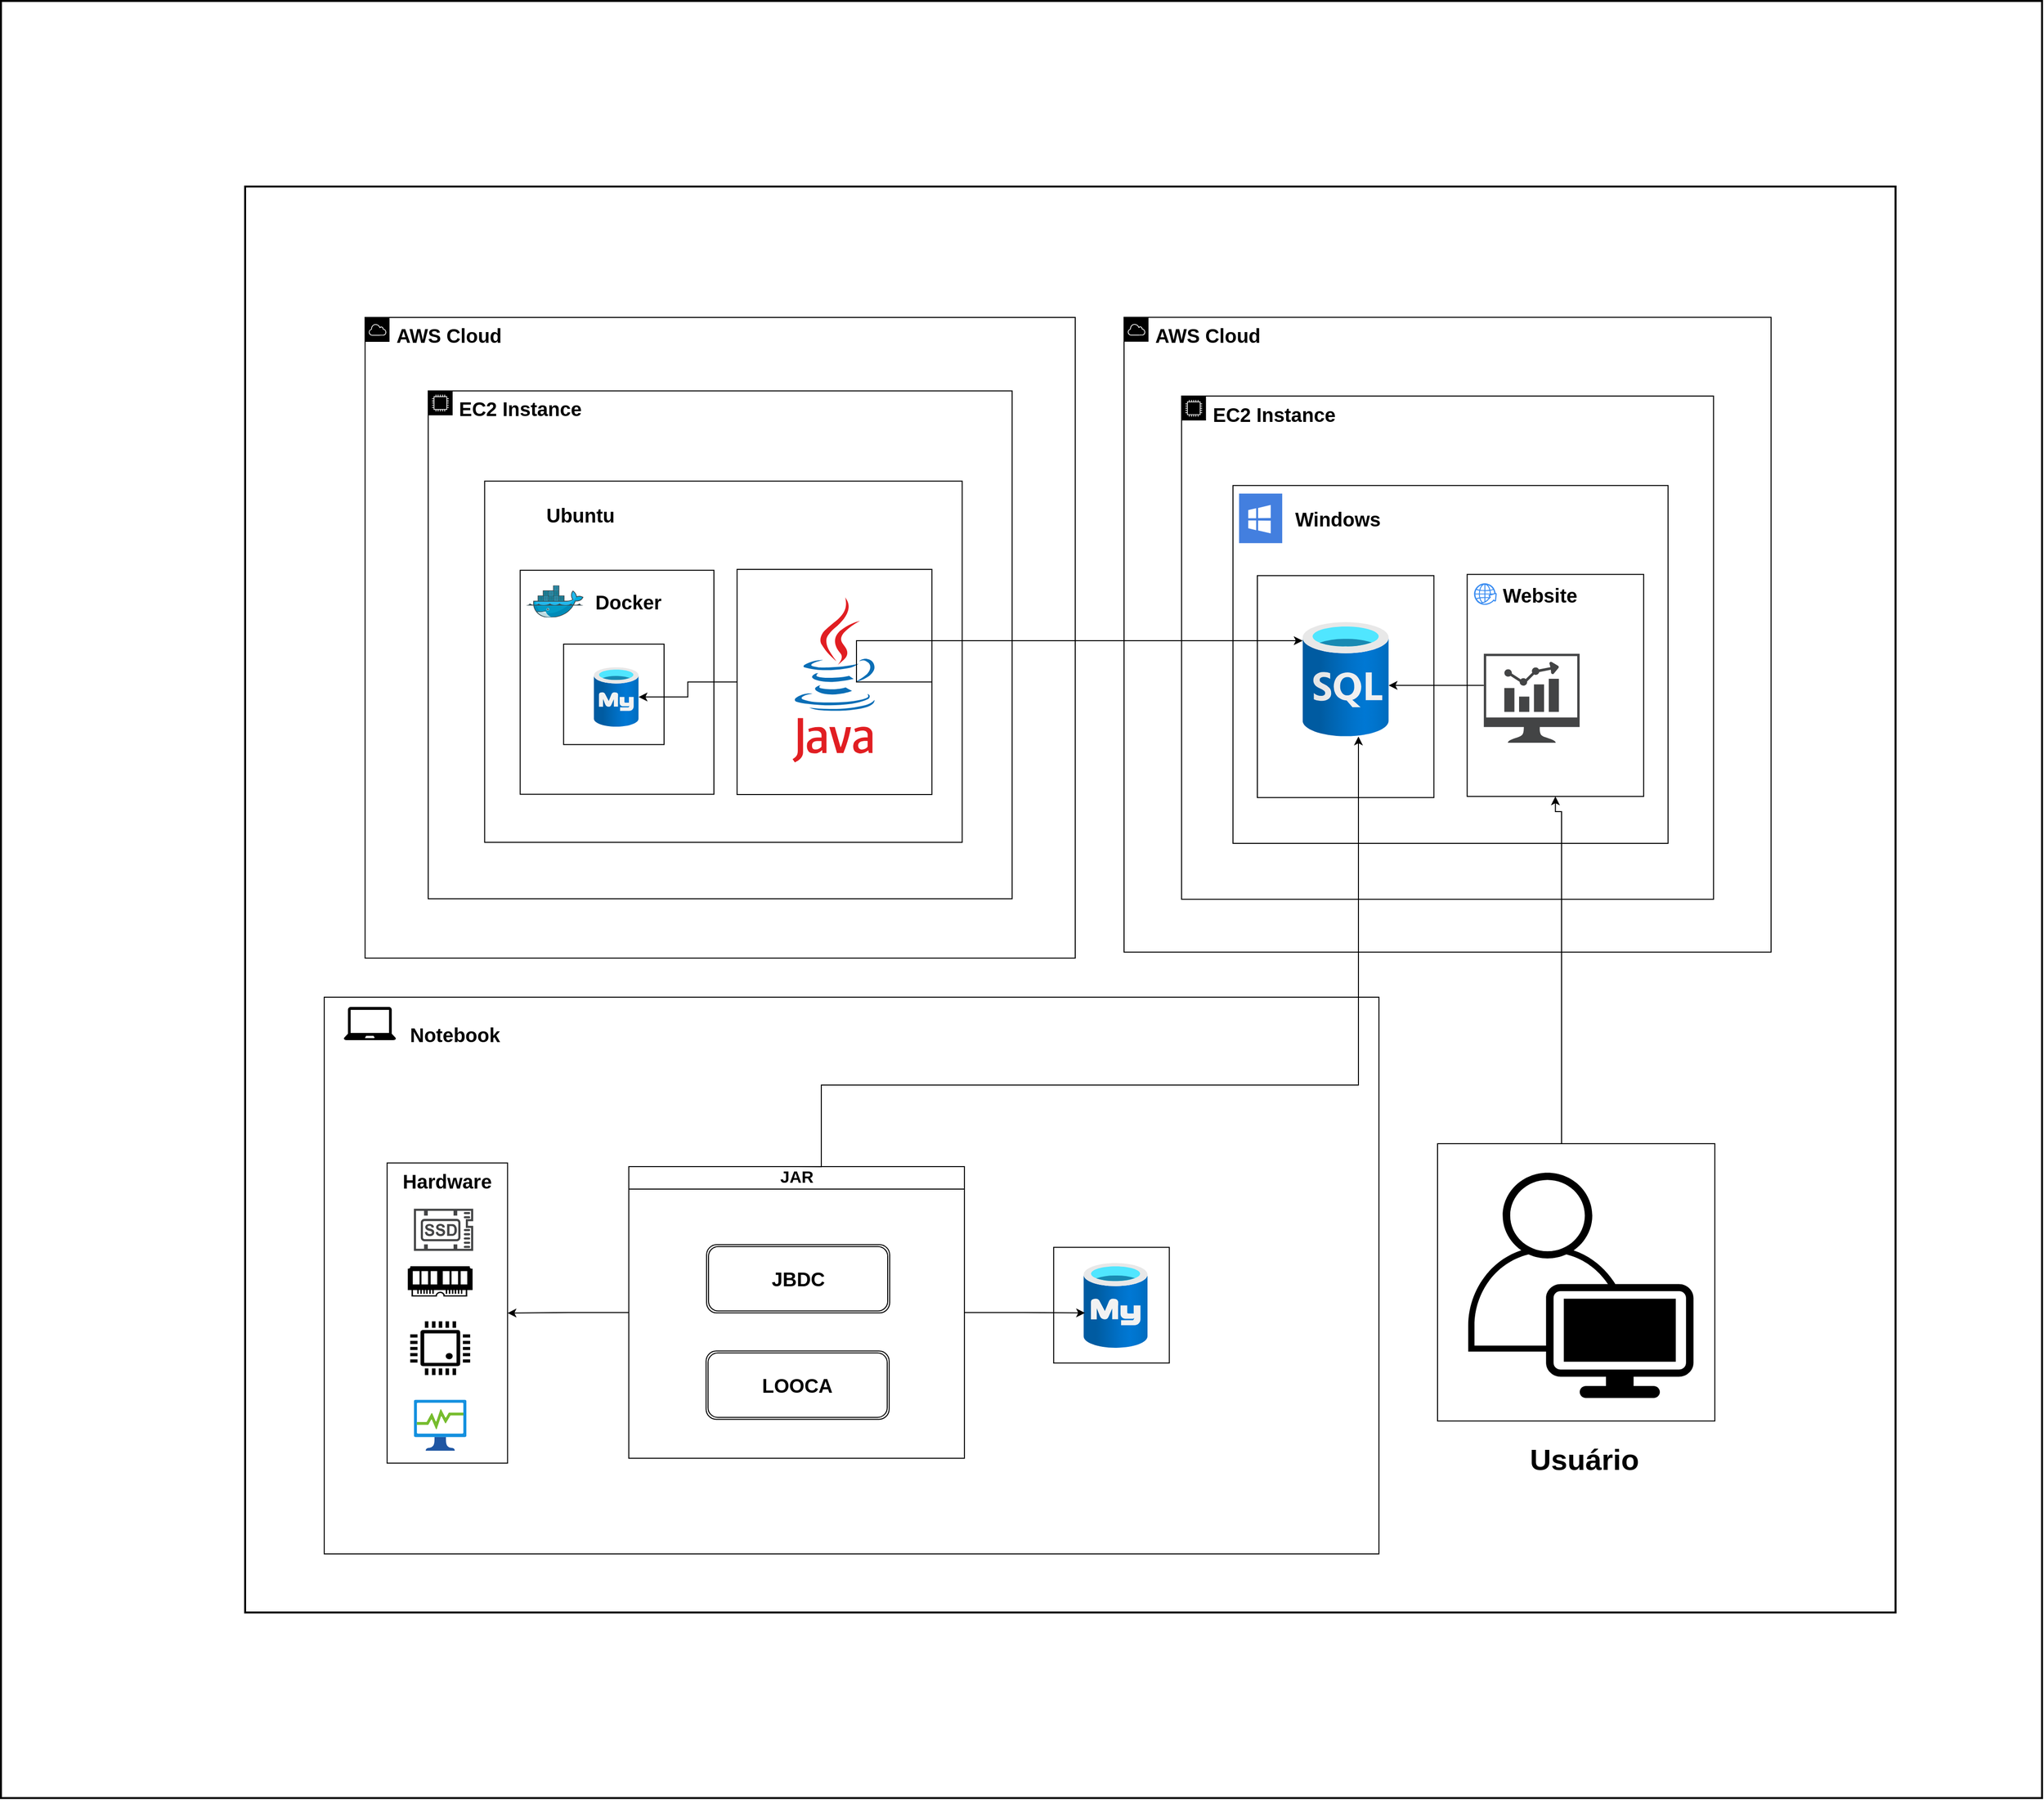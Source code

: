 <mxfile version="24.4.9" type="device">
  <diagram name="Página-1" id="wxguMzeADcbxFIUOfRZI">
    <mxGraphModel dx="2706" dy="2780" grid="1" gridSize="10" guides="1" tooltips="1" connect="1" arrows="1" fold="1" page="1" pageScale="1" pageWidth="1169" pageHeight="827" math="0" shadow="0">
      <root>
        <mxCell id="0" />
        <mxCell id="1" parent="0" />
        <mxCell id="gs14s6_uqZ4IPIT_ADO6-134" value="&lt;span style=&quot;color: rgba(0, 0, 0, 0); font-family: monospace; font-size: 0px; text-align: start; text-wrap: nowrap;&quot;&gt;%3CmxGraphModel%3E%3Croot%3E%3CmxCell%20id%3D%220%22%2F%3E%3CmxCell%20id%3D%221%22%20parent%3D%220%22%2F%3E%3CmxCell%20id%3D%222%22%20value%3D%22%22%20style%3D%22image%3Baspect%3Dfixed%3Bhtml%3D1%3Bpoints%3D%5B%5D%3Balign%3Dcenter%3BfontSize%3D12%3Bimage%3Dimg%2Flib%2Fazure2%2Fdatabases%2FAzure_Database_MySQL_Server.svg%3B%22%20vertex%3D%221%22%20parent%3D%221%22%3E%3CmxGeometry%20x%3D%221190%22%20y%3D%221290%22%20width%3D%22108%22%20height%3D%22144%22%20as%3D%22geometry%22%2F%3E%3C%2FmxCell%3E%3C%2Froot%3E%3C%2FmxGraphModel%3E&lt;/span&gt;" style="rounded=0;whiteSpace=wrap;html=1;movable=1;resizable=1;rotatable=1;deletable=1;editable=1;locked=0;connectable=1;strokeWidth=2;" parent="1" vertex="1">
          <mxGeometry x="-210" y="-960" width="2090" height="1840" as="geometry" />
        </mxCell>
        <mxCell id="V4ww9OiPD4fd1aAm5mkG-227" value="" style="group;strokeWidth=1;movable=1;resizable=1;rotatable=1;deletable=1;editable=1;locked=0;connectable=1;" parent="1" vertex="1" connectable="0">
          <mxGeometry x="100" y="-730" width="1630" height="1420" as="geometry" />
        </mxCell>
        <mxCell id="V4ww9OiPD4fd1aAm5mkG-1" value="&lt;span style=&quot;color: rgba(0, 0, 0, 0); font-family: monospace; font-size: 0px; text-align: start; text-wrap: nowrap;&quot;&gt;%3CmxGraphModel%3E%3Croot%3E%3CmxCell%20id%3D%220%22%2F%3E%3CmxCell%20id%3D%221%22%20parent%3D%220%22%2F%3E%3CmxCell%20id%3D%222%22%20value%3D%22%22%20style%3D%22image%3Baspect%3Dfixed%3Bhtml%3D1%3Bpoints%3D%5B%5D%3Balign%3Dcenter%3BfontSize%3D12%3Bimage%3Dimg%2Flib%2Fazure2%2Fdatabases%2FAzure_Database_MySQL_Server.svg%3B%22%20vertex%3D%221%22%20parent%3D%221%22%3E%3CmxGeometry%20x%3D%221190%22%20y%3D%221290%22%20width%3D%22108%22%20height%3D%22144%22%20as%3D%22geometry%22%2F%3E%3C%2FmxCell%3E%3C%2Froot%3E%3C%2FmxGraphModel%3E&lt;/span&gt;" style="rounded=0;whiteSpace=wrap;html=1;movable=1;resizable=1;rotatable=1;deletable=1;editable=1;locked=0;connectable=1;strokeWidth=2;" parent="V4ww9OiPD4fd1aAm5mkG-227" vertex="1">
          <mxGeometry x="-60" y="-40" width="1690" height="1460" as="geometry" />
        </mxCell>
        <mxCell id="gs14s6_uqZ4IPIT_ADO6-72" value="" style="group" parent="V4ww9OiPD4fd1aAm5mkG-227" vertex="1" connectable="0">
          <mxGeometry x="41" y="850" width="1060" height="535.85" as="geometry" />
        </mxCell>
        <mxCell id="gs14s6_uqZ4IPIT_ADO6-34" value="" style="whiteSpace=wrap;html=1;movable=1;resizable=1;rotatable=1;deletable=1;editable=1;locked=0;connectable=1;" parent="gs14s6_uqZ4IPIT_ADO6-72" vertex="1">
          <mxGeometry x="-20" y="-60" width="1080" height="570" as="geometry" />
        </mxCell>
        <mxCell id="gs14s6_uqZ4IPIT_ADO6-52" value="" style="group" parent="gs14s6_uqZ4IPIT_ADO6-72" vertex="1" connectable="0">
          <mxGeometry x="44.397" y="109.765" width="123.324" height="307.342" as="geometry" />
        </mxCell>
        <mxCell id="gs14s6_uqZ4IPIT_ADO6-51" value="" style="rounded=0;whiteSpace=wrap;html=1;direction=south;" parent="gs14s6_uqZ4IPIT_ADO6-52" vertex="1">
          <mxGeometry width="123.324" height="307.342" as="geometry" />
        </mxCell>
        <mxCell id="V4ww9OiPD4fd1aAm5mkG-19" value="" style="sketch=0;pointerEvents=1;shadow=0;dashed=0;html=1;strokeColor=none;fillColor=#434445;aspect=fixed;labelPosition=center;verticalLabelPosition=bottom;verticalAlign=top;align=center;outlineConnect=0;shape=mxgraph.vvd.ssd;" parent="gs14s6_uqZ4IPIT_ADO6-52" vertex="1">
          <mxGeometry x="27.41" y="46.89" width="60.72" height="43.11" as="geometry" />
        </mxCell>
        <mxCell id="V4ww9OiPD4fd1aAm5mkG-20" value="" style="pointerEvents=1;shadow=0;dashed=0;html=1;strokeColor=none;fillColor=#000000;labelPosition=center;verticalLabelPosition=bottom;verticalAlign=top;align=center;outlineConnect=0;shape=mxgraph.veeam.ram;" parent="gs14s6_uqZ4IPIT_ADO6-52" vertex="1">
          <mxGeometry x="21.175" y="105.725" width="66.321" height="30.98" as="geometry" />
        </mxCell>
        <mxCell id="V4ww9OiPD4fd1aAm5mkG-21" value="" style="pointerEvents=1;shadow=0;dashed=0;html=1;strokeColor=none;fillColor=#000000;labelPosition=center;verticalLabelPosition=bottom;verticalAlign=top;align=center;outlineConnect=0;shape=mxgraph.veeam.cpu;" parent="gs14s6_uqZ4IPIT_ADO6-52" vertex="1">
          <mxGeometry x="23.638" y="162.048" width="61.388" height="55.076" as="geometry" />
        </mxCell>
        <mxCell id="V4ww9OiPD4fd1aAm5mkG-22" value="" style="image;aspect=fixed;html=1;points=[];align=center;fontSize=12;image=img/lib/azure2/general/Process_Explorer.svg;" parent="gs14s6_uqZ4IPIT_ADO6-52" vertex="1">
          <mxGeometry x="27.41" y="242.42" width="53.84" height="52.3" as="geometry" />
        </mxCell>
        <mxCell id="V4ww9OiPD4fd1aAm5mkG-209" value="&lt;b&gt;&lt;font style=&quot;font-size: 20px;&quot;&gt;Hardware&lt;/font&gt;&lt;/b&gt;" style="text;html=1;align=center;verticalAlign=middle;whiteSpace=wrap;rounded=0;" parent="gs14s6_uqZ4IPIT_ADO6-52" vertex="1">
          <mxGeometry x="20.554" width="82.216" height="36.881" as="geometry" />
        </mxCell>
        <mxCell id="V4ww9OiPD4fd1aAm5mkG-24" value="" style="group" parent="gs14s6_uqZ4IPIT_ADO6-72" vertex="1" connectable="0">
          <mxGeometry x="229.383" y="116.351" width="468.633" height="419.499" as="geometry" />
        </mxCell>
        <mxCell id="V4ww9OiPD4fd1aAm5mkG-8" value="&lt;font style=&quot;font-size: 17px;&quot;&gt;JAR&lt;/font&gt;" style="swimlane;whiteSpace=wrap;html=1;align=center;startSize=23;" parent="V4ww9OiPD4fd1aAm5mkG-24" vertex="1">
          <mxGeometry x="62.484" y="-2.797" width="343.664" height="298.597" as="geometry" />
        </mxCell>
        <mxCell id="V4ww9OiPD4fd1aAm5mkG-9" value="&lt;b&gt;&lt;font style=&quot;font-size: 20px;&quot;&gt;JBDC&lt;/font&gt;&lt;/b&gt;" style="shape=ext;double=1;rounded=1;whiteSpace=wrap;html=1;" parent="V4ww9OiPD4fd1aAm5mkG-8" vertex="1">
          <mxGeometry x="79.668" y="79.824" width="187.453" height="69.917" as="geometry" />
        </mxCell>
        <mxCell id="V4ww9OiPD4fd1aAm5mkG-10" value="&lt;b&gt;&lt;font style=&quot;font-size: 20px;&quot;&gt;LOOCA&lt;/font&gt;&lt;/b&gt;" style="shape=ext;double=1;rounded=1;whiteSpace=wrap;html=1;spacing=2;" parent="V4ww9OiPD4fd1aAm5mkG-8" vertex="1">
          <mxGeometry x="79.152" y="188.739" width="187.453" height="69.917" as="geometry" />
        </mxCell>
        <mxCell id="gs14s6_uqZ4IPIT_ADO6-68" value="" style="group" parent="gs14s6_uqZ4IPIT_ADO6-72" vertex="1" connectable="0">
          <mxGeometry x="760.986" y="215.003" width="138.715" height="152.002" as="geometry" />
        </mxCell>
        <mxCell id="gs14s6_uqZ4IPIT_ADO6-64" value="" style="whiteSpace=wrap;html=1;aspect=fixed;container=0;" parent="gs14s6_uqZ4IPIT_ADO6-68" vertex="1">
          <mxGeometry x="-34.074" y="-18.85" width="118.42" height="118.42" as="geometry" />
        </mxCell>
        <mxCell id="gs14s6_uqZ4IPIT_ADO6-66" value="" style="image;aspect=fixed;html=1;points=[];align=center;fontSize=12;image=img/lib/azure2/databases/Azure_Database_MySQL_Server.svg;container=0;" parent="gs14s6_uqZ4IPIT_ADO6-68" vertex="1">
          <mxGeometry x="-3.407" y="-3.03" width="65.42" height="87.23" as="geometry" />
        </mxCell>
        <mxCell id="gs14s6_uqZ4IPIT_ADO6-70" style="edgeStyle=orthogonalEdgeStyle;rounded=0;orthogonalLoop=1;jettySize=auto;html=1;exitX=0;exitY=0.5;exitDx=0;exitDy=0;entryX=0.5;entryY=0;entryDx=0;entryDy=0;" parent="gs14s6_uqZ4IPIT_ADO6-72" source="V4ww9OiPD4fd1aAm5mkG-8" target="gs14s6_uqZ4IPIT_ADO6-51" edge="1">
          <mxGeometry relative="1" as="geometry" />
        </mxCell>
        <mxCell id="gs14s6_uqZ4IPIT_ADO6-71" style="edgeStyle=orthogonalEdgeStyle;rounded=0;orthogonalLoop=1;jettySize=auto;html=1;exitX=1;exitY=0.5;exitDx=0;exitDy=0;entryX=0.022;entryY=0.588;entryDx=0;entryDy=0;entryPerimeter=0;" parent="gs14s6_uqZ4IPIT_ADO6-72" source="V4ww9OiPD4fd1aAm5mkG-8" target="gs14s6_uqZ4IPIT_ADO6-66" edge="1">
          <mxGeometry relative="1" as="geometry" />
        </mxCell>
        <mxCell id="gs14s6_uqZ4IPIT_ADO6-32" value="&lt;b&gt;&lt;font style=&quot;font-size: 20px;&quot;&gt;Notebook&lt;/font&gt;&lt;/b&gt;" style="text;html=1;align=center;verticalAlign=middle;whiteSpace=wrap;rounded=0;" parent="gs14s6_uqZ4IPIT_ADO6-72" vertex="1">
          <mxGeometry x="39" y="-60" width="150" height="75.85" as="geometry" />
        </mxCell>
        <mxCell id="gs14s6_uqZ4IPIT_ADO6-80" value="" style="group" parent="V4ww9OiPD4fd1aAm5mkG-227" vertex="1" connectable="0">
          <mxGeometry x="62.83" y="94" width="727.17" height="656" as="geometry" />
        </mxCell>
        <mxCell id="gs14s6_uqZ4IPIT_ADO6-78" value="" style="group" parent="gs14s6_uqZ4IPIT_ADO6-80" vertex="1" connectable="0">
          <mxGeometry x="64.637" y="75.2" width="597.895" height="520" as="geometry" />
        </mxCell>
        <mxCell id="gs14s6_uqZ4IPIT_ADO6-27" value="&lt;font size=&quot;1&quot; color=&quot;#000000&quot;&gt;&lt;b style=&quot;font-size: 20px;&quot;&gt;EC2 Instance&lt;/b&gt;&lt;/font&gt;" style="points=[[0,0],[0.25,0],[0.5,0],[0.75,0],[1,0],[1,0.25],[1,0.5],[1,0.75],[1,1],[0.75,1],[0.5,1],[0.25,1],[0,1],[0,0.75],[0,0.5],[0,0.25]];outlineConnect=0;gradientColor=none;html=1;whiteSpace=wrap;fontSize=12;fontStyle=0;container=1;pointerEvents=0;collapsible=0;recursiveResize=0;shape=mxgraph.aws4.group;grIcon=mxgraph.aws4.group_ec2_instance_contents;strokeColor=#000000;fillColor=default;verticalAlign=top;align=left;spacingLeft=30;fontColor=#D86613;dashed=0;" parent="gs14s6_uqZ4IPIT_ADO6-78" vertex="1">
          <mxGeometry width="597.895" height="520" as="geometry" />
        </mxCell>
        <mxCell id="gs14s6_uqZ4IPIT_ADO6-5" value="" style="whiteSpace=wrap;html=1;movable=1;resizable=1;rotatable=1;deletable=1;editable=1;locked=0;connectable=1;" parent="gs14s6_uqZ4IPIT_ADO6-78" vertex="1">
          <mxGeometry x="57.789" y="92.444" width="488.985" height="369.778" as="geometry" />
        </mxCell>
        <mxCell id="gs14s6_uqZ4IPIT_ADO6-2" value="" style="shape=image;html=1;verticalAlign=top;verticalLabelPosition=bottom;labelBackgroundColor=#ffffff;imageAspect=0;aspect=fixed;image=https://cdn1.iconfinder.com/data/icons/operating-system-flat-1/30/ubuntu-128.png;movable=1;resizable=1;rotatable=1;deletable=1;editable=1;locked=0;connectable=1;" parent="gs14s6_uqZ4IPIT_ADO6-78" vertex="1">
          <mxGeometry x="62.234" y="97.067" width="57.321" height="57.321" as="geometry" />
        </mxCell>
        <mxCell id="gs14s6_uqZ4IPIT_ADO6-12" value="" style="group" parent="gs14s6_uqZ4IPIT_ADO6-78" vertex="1" connectable="0">
          <mxGeometry x="94.199" y="206.801" width="222.266" height="254.222" as="geometry" />
        </mxCell>
        <mxCell id="gs14s6_uqZ4IPIT_ADO6-17" value="" style="group;fontSize=11;" parent="gs14s6_uqZ4IPIT_ADO6-12" vertex="1" connectable="0">
          <mxGeometry width="198.372" height="206.267" as="geometry" />
        </mxCell>
        <mxCell id="gs14s6_uqZ4IPIT_ADO6-8" value="" style="whiteSpace=wrap;html=1;" parent="gs14s6_uqZ4IPIT_ADO6-17" vertex="1">
          <mxGeometry y="-23.111" width="198.372" height="229.378" as="geometry" />
        </mxCell>
        <mxCell id="gs14s6_uqZ4IPIT_ADO6-9" value="" style="image;sketch=0;html=1;points=[];align=center;fontSize=12;image=img/lib/mscae/Docker.svg;clipPath=inset(0% 0% 33.33% 0%);movable=1;resizable=1;rotatable=1;deletable=1;editable=1;locked=0;connectable=1;aspect=fixed;" parent="gs14s6_uqZ4IPIT_ADO6-17" vertex="1">
          <mxGeometry x="6.09" y="-7.812" width="58.836" height="32.948" as="geometry" />
        </mxCell>
        <mxCell id="gs14s6_uqZ4IPIT_ADO6-11" value="" style="whiteSpace=wrap;html=1;aspect=fixed;" parent="gs14s6_uqZ4IPIT_ADO6-17" vertex="1">
          <mxGeometry x="44.453" y="52.508" width="102.85" height="102.85" as="geometry" />
        </mxCell>
        <mxCell id="gs14s6_uqZ4IPIT_ADO6-19" value="&lt;b style=&quot;&quot;&gt;&lt;font style=&quot;font-size: 20px;&quot;&gt;Docker&lt;/font&gt;&lt;/b&gt;" style="text;html=1;align=center;verticalAlign=middle;whiteSpace=wrap;rounded=0;fontSize=12;" parent="gs14s6_uqZ4IPIT_ADO6-17" vertex="1">
          <mxGeometry x="44.447" y="-26.005" width="133.36" height="69.333" as="geometry" />
        </mxCell>
        <mxCell id="gs14s6_uqZ4IPIT_ADO6-29" value="" style="image;aspect=fixed;html=1;points=[];align=center;fontSize=12;image=img/lib/azure2/databases/Azure_Database_MySQL_Server.svg;" parent="gs14s6_uqZ4IPIT_ADO6-17" vertex="1">
          <mxGeometry x="75.415" y="76.082" width="45.816" height="61.088" as="geometry" />
        </mxCell>
        <mxCell id="gs14s6_uqZ4IPIT_ADO6-18" value="&lt;b style=&quot;&quot;&gt;&lt;font style=&quot;font-size: 20px;&quot;&gt;Ubuntu&lt;/font&gt;&lt;/b&gt;" style="text;html=1;align=center;verticalAlign=middle;whiteSpace=wrap;rounded=0;fontSize=13;" parent="gs14s6_uqZ4IPIT_ADO6-78" vertex="1">
          <mxGeometry x="89.634" y="92.365" width="133.36" height="69.333" as="geometry" />
        </mxCell>
        <mxCell id="gs14s6_uqZ4IPIT_ADO6-120" value="" style="group" parent="gs14s6_uqZ4IPIT_ADO6-78" vertex="1" connectable="0">
          <mxGeometry x="316.276" y="182.781" width="199.484" height="230.533" as="geometry" />
        </mxCell>
        <mxCell id="gs14s6_uqZ4IPIT_ADO6-13" value="" style="whiteSpace=wrap;html=1;movable=1;resizable=1;rotatable=1;deletable=1;editable=1;locked=0;connectable=1;" parent="gs14s6_uqZ4IPIT_ADO6-120" vertex="1">
          <mxGeometry width="199.484" height="230.533" as="geometry" />
        </mxCell>
        <mxCell id="gs14s6_uqZ4IPIT_ADO6-15" value="" style="dashed=0;outlineConnect=0;html=1;align=center;labelPosition=center;verticalLabelPosition=bottom;verticalAlign=top;shape=mxgraph.weblogos.java;movable=1;resizable=1;rotatable=1;deletable=1;editable=1;locked=0;connectable=1;" parent="gs14s6_uqZ4IPIT_ADO6-120" vertex="1">
          <mxGeometry x="56.853" y="28.66" width="85.778" height="169" as="geometry" />
        </mxCell>
        <mxCell id="gs14s6_uqZ4IPIT_ADO6-121" style="edgeStyle=orthogonalEdgeStyle;rounded=0;orthogonalLoop=1;jettySize=auto;html=1;exitX=0;exitY=0.5;exitDx=0;exitDy=0;" parent="gs14s6_uqZ4IPIT_ADO6-78" source="gs14s6_uqZ4IPIT_ADO6-13" target="gs14s6_uqZ4IPIT_ADO6-29" edge="1">
          <mxGeometry relative="1" as="geometry" />
        </mxCell>
        <mxCell id="gs14s6_uqZ4IPIT_ADO6-79" value="&lt;b&gt;&lt;font style=&quot;font-size: 20px;&quot; color=&quot;#000000&quot;&gt;AWS Cloud&lt;/font&gt;&lt;/b&gt;" style="points=[[0,0],[0.25,0],[0.5,0],[0.75,0],[1,0],[1,0.25],[1,0.5],[1,0.75],[1,1],[0.75,1],[0.5,1],[0.25,1],[0,1],[0,0.75],[0,0.5],[0,0.25]];outlineConnect=0;gradientColor=none;html=1;whiteSpace=wrap;fontSize=12;fontStyle=0;container=1;pointerEvents=0;collapsible=0;recursiveResize=0;shape=mxgraph.aws4.group;grIcon=mxgraph.aws4.group_aws_cloud;strokeColor=#000000;fillColor=none;verticalAlign=top;align=left;spacingLeft=30;fontColor=#232F3E;dashed=0;" parent="gs14s6_uqZ4IPIT_ADO6-80" vertex="1">
          <mxGeometry width="727.17" height="656" as="geometry" />
        </mxCell>
        <mxCell id="gs14s6_uqZ4IPIT_ADO6-110" value="" style="group" parent="V4ww9OiPD4fd1aAm5mkG-227" vertex="1" connectable="0">
          <mxGeometry x="840" y="100" width="662.52" height="650" as="geometry" />
        </mxCell>
        <mxCell id="gs14s6_uqZ4IPIT_ADO6-81" value="&lt;b&gt;&lt;font style=&quot;font-size: 20px;&quot; color=&quot;#000000&quot;&gt;AWS Cloud&lt;/font&gt;&lt;/b&gt;" style="points=[[0,0],[0.25,0],[0.5,0],[0.75,0],[1,0],[1,0.25],[1,0.5],[1,0.75],[1,1],[0.75,1],[0.5,1],[0.25,1],[0,1],[0,0.75],[0,0.5],[0,0.25]];outlineConnect=0;gradientColor=none;html=1;whiteSpace=wrap;fontSize=12;fontStyle=0;container=1;pointerEvents=0;collapsible=0;recursiveResize=0;shape=mxgraph.aws4.group;grIcon=mxgraph.aws4.group_aws_cloud;strokeColor=#000000;fillColor=none;verticalAlign=top;align=left;spacingLeft=30;fontColor=#232F3E;dashed=0;" parent="gs14s6_uqZ4IPIT_ADO6-110" vertex="1">
          <mxGeometry y="-6.132" width="662.52" height="650.0" as="geometry" />
        </mxCell>
        <mxCell id="gs14s6_uqZ4IPIT_ADO6-82" value="" style="group" parent="gs14s6_uqZ4IPIT_ADO6-110" vertex="1" connectable="0">
          <mxGeometry x="58.891" y="74.512" width="544.739" height="515.244" as="geometry" />
        </mxCell>
        <mxCell id="gs14s6_uqZ4IPIT_ADO6-83" value="&lt;font size=&quot;1&quot; color=&quot;#000000&quot;&gt;&lt;b style=&quot;font-size: 20px;&quot;&gt;EC2 Instance&lt;/b&gt;&lt;/font&gt;" style="points=[[0,0],[0.25,0],[0.5,0],[0.75,0],[1,0],[1,0.25],[1,0.5],[1,0.75],[1,1],[0.75,1],[0.5,1],[0.25,1],[0,1],[0,0.75],[0,0.5],[0,0.25]];outlineConnect=0;gradientColor=none;html=1;whiteSpace=wrap;fontSize=12;fontStyle=0;container=1;pointerEvents=0;collapsible=0;recursiveResize=0;shape=mxgraph.aws4.group;grIcon=mxgraph.aws4.group_ec2_instance_contents;strokeColor=#000000;fillColor=default;verticalAlign=top;align=left;spacingLeft=30;fontColor=#D86613;dashed=0;" parent="gs14s6_uqZ4IPIT_ADO6-82" vertex="1">
          <mxGeometry width="544.739" height="515.244" as="geometry" />
        </mxCell>
        <mxCell id="gs14s6_uqZ4IPIT_ADO6-84" value="" style="whiteSpace=wrap;html=1;movable=1;resizable=1;rotatable=1;deletable=1;editable=1;locked=0;connectable=1;" parent="gs14s6_uqZ4IPIT_ADO6-82" vertex="1">
          <mxGeometry x="52.651" y="91.599" width="445.511" height="366.396" as="geometry" />
        </mxCell>
        <mxCell id="gs14s6_uqZ4IPIT_ADO6-53" value="" style="sketch=0;pointerEvents=1;shadow=0;dashed=0;html=1;strokeColor=none;fillColor=#437fdf;labelPosition=center;verticalLabelPosition=bottom;verticalAlign=top;align=center;outlineConnect=0;shape=mxgraph.veeam2.microsoft_windows;" parent="gs14s6_uqZ4IPIT_ADO6-82" vertex="1">
          <mxGeometry x="58.891" y="99.878" width="44.168" height="50.732" as="geometry" />
        </mxCell>
        <mxCell id="gs14s6_uqZ4IPIT_ADO6-46" value="&lt;b style=&quot;&quot;&gt;&lt;font style=&quot;font-size: 20px;&quot;&gt;Windows&lt;/font&gt;&lt;/b&gt;" style="text;html=1;align=center;verticalAlign=middle;whiteSpace=wrap;rounded=0;fontSize=13;" parent="gs14s6_uqZ4IPIT_ADO6-82" vertex="1">
          <mxGeometry x="116.399" y="101.467" width="88.336" height="47.561" as="geometry" />
        </mxCell>
        <mxCell id="gs14s6_uqZ4IPIT_ADO6-88" value="" style="whiteSpace=wrap;html=1;" parent="gs14s6_uqZ4IPIT_ADO6-82" vertex="1">
          <mxGeometry x="77.626" y="183.849" width="180.736" height="227.28" as="geometry" />
        </mxCell>
        <mxCell id="gs14s6_uqZ4IPIT_ADO6-87" value="" style="group;fontSize=11;" parent="gs14s6_uqZ4IPIT_ADO6-82" vertex="1" connectable="0">
          <mxGeometry x="82.735" y="202.015" width="180.736" height="204.38" as="geometry" />
        </mxCell>
        <mxCell id="gs14s6_uqZ4IPIT_ADO6-101" value="" style="image;aspect=fixed;html=1;points=[];align=center;fontSize=12;image=img/lib/azure2/databases/SQL_Database.svg;" parent="gs14s6_uqZ4IPIT_ADO6-87" vertex="1">
          <mxGeometry x="41.223" y="29.147" width="88.069" height="117.422" as="geometry" />
        </mxCell>
        <mxCell id="gs14s6_uqZ4IPIT_ADO6-115" value="" style="group" parent="gs14s6_uqZ4IPIT_ADO6-82" vertex="1" connectable="0">
          <mxGeometry x="292.448" y="180.178" width="180.736" height="229.73" as="geometry" />
        </mxCell>
        <mxCell id="gs14s6_uqZ4IPIT_ADO6-102" value="" style="whiteSpace=wrap;html=1;" parent="gs14s6_uqZ4IPIT_ADO6-115" vertex="1">
          <mxGeometry y="2.45" width="180.736" height="227.28" as="geometry" />
        </mxCell>
        <mxCell id="gs14s6_uqZ4IPIT_ADO6-106" value="" style="group" parent="gs14s6_uqZ4IPIT_ADO6-115" vertex="1" connectable="0">
          <mxGeometry x="19.676" y="61.326" width="150.257" height="145.061" as="geometry" />
        </mxCell>
        <mxCell id="gs14s6_uqZ4IPIT_ADO6-104" value="" style="sketch=0;pointerEvents=1;shadow=0;dashed=0;html=1;strokeColor=none;fillColor=#434445;aspect=fixed;labelPosition=center;verticalLabelPosition=bottom;verticalAlign=top;align=center;outlineConnect=0;shape=mxgraph.vvd.nsx_dashboard;" parent="gs14s6_uqZ4IPIT_ADO6-106" vertex="1">
          <mxGeometry x="-2.619" y="22.307" width="98.095" height="91.229" as="geometry" />
        </mxCell>
        <mxCell id="V4ww9OiPD4fd1aAm5mkG-33" value="" style="shape=image;html=1;verticalAlign=top;verticalLabelPosition=bottom;labelBackgroundColor=#ffffff;imageAspect=0;aspect=fixed;image=https://cdn0.iconfinder.com/data/icons/long-shadow-web-icons/512/nodejs-128.png" parent="gs14s6_uqZ4IPIT_ADO6-106" vertex="1">
          <mxGeometry x="97.535" y="55.48" width="52.722" height="52.722" as="geometry" />
        </mxCell>
        <mxCell id="gs14s6_uqZ4IPIT_ADO6-108" value="&lt;b style=&quot;&quot;&gt;&lt;font style=&quot;font-size: 20px;&quot;&gt;Website&lt;/font&gt;&lt;/b&gt;" style="text;html=1;align=center;verticalAlign=middle;whiteSpace=wrap;rounded=0;fontSize=13;" parent="gs14s6_uqZ4IPIT_ADO6-115" vertex="1">
          <mxGeometry x="30.247" y="-0.102" width="88.336" height="47.561" as="geometry" />
        </mxCell>
        <mxCell id="gs14s6_uqZ4IPIT_ADO6-105" value="" style="sketch=0;html=1;aspect=fixed;strokeColor=none;shadow=0;fillColor=#3B8DF1;verticalAlign=top;labelPosition=center;verticalLabelPosition=bottom;shape=mxgraph.gcp2.globe_world" parent="gs14s6_uqZ4IPIT_ADO6-115" vertex="1">
          <mxGeometry x="7.021" y="11.53" width="23.227" height="22.06" as="geometry" />
        </mxCell>
        <mxCell id="gs14s6_uqZ4IPIT_ADO6-103" value="" style="shape=image;html=1;verticalAlign=top;verticalLabelPosition=bottom;labelBackgroundColor=#ffffff;imageAspect=0;aspect=fixed;image=https://cdn2.iconfinder.com/data/icons/social-media-2285/512/1_Slack_colored_svg-128.png" parent="gs14s6_uqZ4IPIT_ADO6-115" vertex="1">
          <mxGeometry x="118.58" y="61.326" width="46.195" height="46.195" as="geometry" />
        </mxCell>
        <mxCell id="gs14s6_uqZ4IPIT_ADO6-130" style="edgeStyle=orthogonalEdgeStyle;rounded=0;orthogonalLoop=1;jettySize=auto;html=1;" parent="gs14s6_uqZ4IPIT_ADO6-82" source="gs14s6_uqZ4IPIT_ADO6-104" target="gs14s6_uqZ4IPIT_ADO6-101" edge="1">
          <mxGeometry relative="1" as="geometry">
            <Array as="points">
              <mxPoint x="281.499" y="296.3" />
              <mxPoint x="281.499" y="296.3" />
            </Array>
          </mxGeometry>
        </mxCell>
        <mxCell id="gs14s6_uqZ4IPIT_ADO6-113" value="" style="group" parent="V4ww9OiPD4fd1aAm5mkG-227" vertex="1" connectable="0">
          <mxGeometry x="1161" y="940" width="359" height="355.85" as="geometry" />
        </mxCell>
        <mxCell id="gs14s6_uqZ4IPIT_ADO6-112" value="" style="whiteSpace=wrap;html=1;aspect=fixed;" parent="gs14s6_uqZ4IPIT_ADO6-113" vertex="1">
          <mxGeometry width="283.932" height="283.932" as="geometry" />
        </mxCell>
        <mxCell id="gs14s6_uqZ4IPIT_ADO6-111" value="" style="points=[[0.35,0,0],[0.98,0.51,0],[1,0.71,0],[0.67,1,0],[0,0.795,0],[0,0.65,0]];verticalLabelPosition=bottom;sketch=0;html=1;verticalAlign=top;aspect=fixed;align=center;pointerEvents=1;shape=mxgraph.cisco19.user;fillColor=#000000;strokeColor=none;" parent="gs14s6_uqZ4IPIT_ADO6-113" vertex="1">
          <mxGeometry x="31.412" y="29.75" width="230.695" height="230.695" as="geometry" />
        </mxCell>
        <mxCell id="PsZArZ6knxT-2bFueHj7-2" value="&lt;span&gt;&lt;font style=&quot;font-size: 30px;&quot;&gt;Usuário&lt;/font&gt;&lt;/span&gt;" style="text;html=1;align=center;verticalAlign=middle;whiteSpace=wrap;rounded=0;fontStyle=1" vertex="1" parent="gs14s6_uqZ4IPIT_ADO6-113">
          <mxGeometry x="31.41" y="290" width="238.99" height="65.85" as="geometry" />
        </mxCell>
        <mxCell id="gs14s6_uqZ4IPIT_ADO6-124" style="edgeStyle=orthogonalEdgeStyle;rounded=0;orthogonalLoop=1;jettySize=auto;html=1;exitX=1;exitY=0.5;exitDx=0;exitDy=0;" parent="V4ww9OiPD4fd1aAm5mkG-227" source="gs14s6_uqZ4IPIT_ADO6-13" target="gs14s6_uqZ4IPIT_ADO6-101" edge="1">
          <mxGeometry relative="1" as="geometry">
            <Array as="points">
              <mxPoint x="566" y="425" />
            </Array>
          </mxGeometry>
        </mxCell>
        <mxCell id="gs14s6_uqZ4IPIT_ADO6-131" style="edgeStyle=orthogonalEdgeStyle;rounded=0;orthogonalLoop=1;jettySize=auto;html=1;exitX=0.5;exitY=0;exitDx=0;exitDy=0;" parent="V4ww9OiPD4fd1aAm5mkG-227" source="V4ww9OiPD4fd1aAm5mkG-8" target="gs14s6_uqZ4IPIT_ADO6-101" edge="1">
          <mxGeometry relative="1" as="geometry">
            <Array as="points">
              <mxPoint x="530" y="964" />
              <mxPoint x="530" y="880" />
              <mxPoint x="1080" y="880" />
            </Array>
          </mxGeometry>
        </mxCell>
        <mxCell id="gs14s6_uqZ4IPIT_ADO6-133" style="edgeStyle=orthogonalEdgeStyle;rounded=0;orthogonalLoop=1;jettySize=auto;html=1;exitX=0.5;exitY=0;exitDx=0;exitDy=0;entryX=0.5;entryY=1;entryDx=0;entryDy=0;" parent="V4ww9OiPD4fd1aAm5mkG-227" source="gs14s6_uqZ4IPIT_ADO6-112" target="gs14s6_uqZ4IPIT_ADO6-102" edge="1">
          <mxGeometry relative="1" as="geometry">
            <Array as="points">
              <mxPoint x="1288" y="940" />
              <mxPoint x="1288" y="600" />
              <mxPoint x="1282" y="600" />
            </Array>
          </mxGeometry>
        </mxCell>
        <mxCell id="gs14s6_uqZ4IPIT_ADO6-50" value="" style="sketch=0;pointerEvents=1;shadow=0;dashed=0;html=1;strokeColor=none;fillColor=#000000;labelPosition=center;verticalLabelPosition=bottom;verticalAlign=top;outlineConnect=0;align=center;shape=mxgraph.office.devices.laptop;aspect=fixed;" parent="1" vertex="1">
          <mxGeometry x="140.999" y="70.002" width="53.455" height="34.023" as="geometry" />
        </mxCell>
      </root>
    </mxGraphModel>
  </diagram>
</mxfile>
